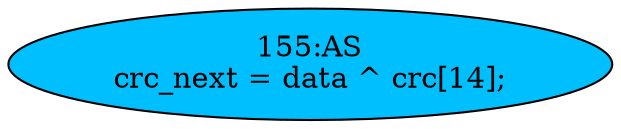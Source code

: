 strict digraph "" {
	node [label="\N"];
	"155:AS"	 [ast="<pyverilog.vparser.ast.Assign object at 0x7fe4322952d0>",
		def_var="['crc_next']",
		fillcolor=deepskyblue,
		label="155:AS
crc_next = data ^ crc[14];",
		statements="[]",
		style=filled,
		typ=Assign,
		use_var="['data', 'crc']"];
}
